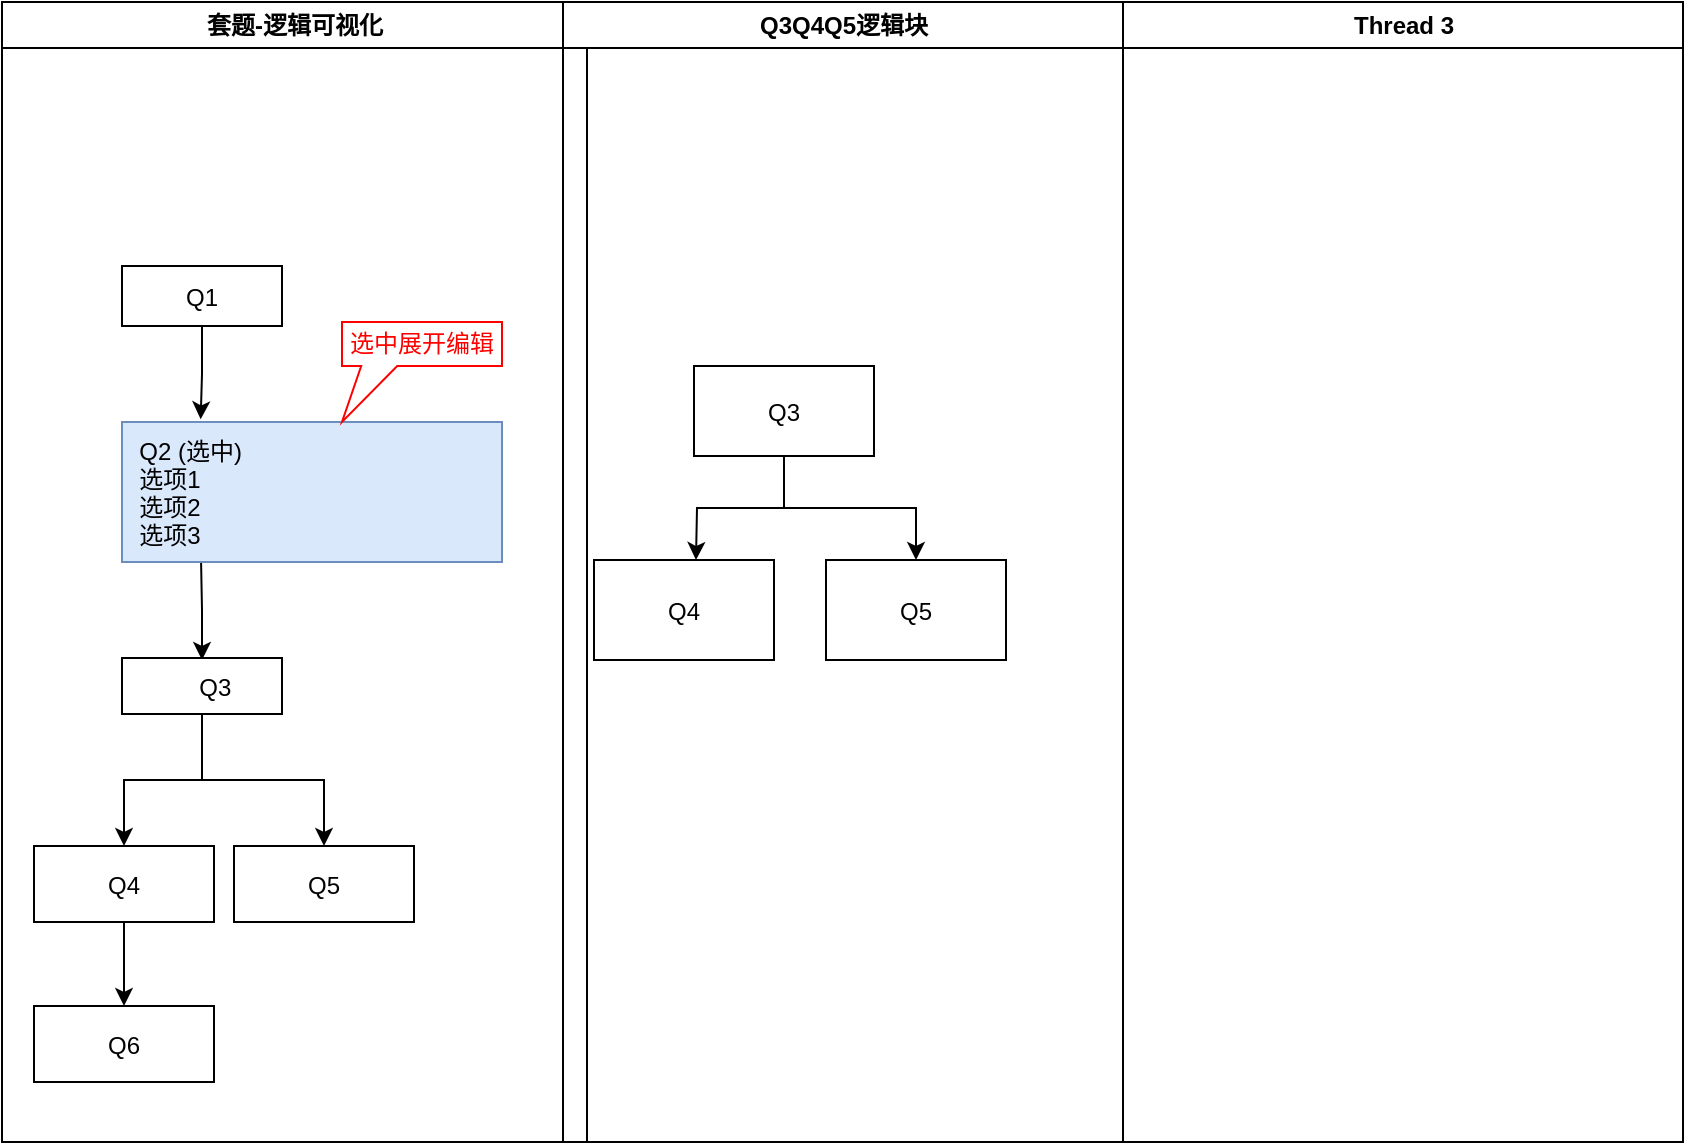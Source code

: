 <mxfile version="24.4.6" type="github">
  <diagram name="Page-1" id="e7e014a7-5840-1c2e-5031-d8a46d1fe8dd">
    <mxGraphModel dx="1068" dy="653" grid="1" gridSize="10" guides="1" tooltips="1" connect="1" arrows="1" fold="1" page="1" pageScale="1" pageWidth="1169" pageHeight="826" background="none" math="0" shadow="0">
      <root>
        <mxCell id="0" />
        <mxCell id="1" parent="0" />
        <mxCell id="2" value="套题-逻辑可视化" style="swimlane;whiteSpace=wrap" parent="1" vertex="1">
          <mxGeometry x="164" y="128" width="292.5" height="570" as="geometry">
            <mxRectangle x="164" y="128" width="130" height="30" as="alternateBounds" />
          </mxGeometry>
        </mxCell>
        <mxCell id="7" value="Q1" style="" parent="2" vertex="1">
          <mxGeometry x="60" y="132" width="80" height="30" as="geometry" />
        </mxCell>
        <mxCell id="MSC8bMfVmx7t9PHExw0h-65" style="edgeStyle=orthogonalEdgeStyle;rounded=0;orthogonalLoop=1;jettySize=auto;html=1;exitX=0.25;exitY=1;exitDx=0;exitDy=0;entryX=0.6;entryY=-0.036;entryDx=0;entryDy=0;entryPerimeter=0;" edge="1" parent="2">
          <mxGeometry relative="1" as="geometry">
            <mxPoint x="100" y="328.992" as="targetPoint" />
            <mxPoint x="99.5" y="278" as="sourcePoint" />
          </mxGeometry>
        </mxCell>
        <mxCell id="8" value="    &#xa;  Q2 (选中)&#xa;  选项1&#xa;  选项2&#xa;  选项3&#xa;" style="align=left;fillColor=#dae8fc;strokeColor=#6c8ebf;" parent="2" vertex="1">
          <mxGeometry x="60" y="210" width="190" height="70" as="geometry" />
        </mxCell>
        <mxCell id="MSC8bMfVmx7t9PHExw0h-67" value="" style="edgeStyle=orthogonalEdgeStyle;rounded=0;orthogonalLoop=1;jettySize=auto;html=1;" edge="1" parent="2" source="MSC8bMfVmx7t9PHExw0h-47" target="MSC8bMfVmx7t9PHExw0h-66">
          <mxGeometry relative="1" as="geometry" />
        </mxCell>
        <mxCell id="MSC8bMfVmx7t9PHExw0h-47" value="Q4" style="" vertex="1" parent="2">
          <mxGeometry x="16" y="422" width="90" height="38" as="geometry" />
        </mxCell>
        <mxCell id="MSC8bMfVmx7t9PHExw0h-51" value="Q5" style="" vertex="1" parent="2">
          <mxGeometry x="116" y="422" width="90" height="38" as="geometry" />
        </mxCell>
        <mxCell id="MSC8bMfVmx7t9PHExw0h-60" style="edgeStyle=orthogonalEdgeStyle;rounded=0;orthogonalLoop=1;jettySize=auto;html=1;entryX=0.207;entryY=-0.019;entryDx=0;entryDy=0;entryPerimeter=0;" edge="1" parent="2" source="7" target="8">
          <mxGeometry relative="1" as="geometry" />
        </mxCell>
        <mxCell id="MSC8bMfVmx7t9PHExw0h-63" style="edgeStyle=orthogonalEdgeStyle;rounded=0;orthogonalLoop=1;jettySize=auto;html=1;entryX=0.5;entryY=0;entryDx=0;entryDy=0;" edge="1" parent="2" source="MSC8bMfVmx7t9PHExw0h-62" target="MSC8bMfVmx7t9PHExw0h-47">
          <mxGeometry relative="1" as="geometry" />
        </mxCell>
        <mxCell id="MSC8bMfVmx7t9PHExw0h-64" style="edgeStyle=orthogonalEdgeStyle;rounded=0;orthogonalLoop=1;jettySize=auto;html=1;entryX=0.5;entryY=0;entryDx=0;entryDy=0;" edge="1" parent="2" source="MSC8bMfVmx7t9PHExw0h-62" target="MSC8bMfVmx7t9PHExw0h-51">
          <mxGeometry relative="1" as="geometry" />
        </mxCell>
        <mxCell id="MSC8bMfVmx7t9PHExw0h-62" value="    Q3" style="" vertex="1" parent="2">
          <mxGeometry x="60" y="328" width="80" height="28" as="geometry" />
        </mxCell>
        <mxCell id="MSC8bMfVmx7t9PHExw0h-66" value="Q6" style="" vertex="1" parent="2">
          <mxGeometry x="16" y="502" width="90" height="38" as="geometry" />
        </mxCell>
        <mxCell id="MSC8bMfVmx7t9PHExw0h-68" value="&lt;font style=&quot;font-size: 12px;&quot; color=&quot;#ff0000&quot;&gt;选中展开编辑&lt;/font&gt;" style="shape=callout;whiteSpace=wrap;html=1;perimeter=calloutPerimeter;position2=0;size=28;position=0.12;strokeColor=#FF0000;base=18;" vertex="1" parent="2">
          <mxGeometry x="170" y="160" width="80" height="50" as="geometry" />
        </mxCell>
        <mxCell id="3" value="Q3Q4Q5逻辑块" style="swimlane;whiteSpace=wrap" parent="1" vertex="1">
          <mxGeometry x="444.5" y="128" width="280" height="570" as="geometry">
            <mxRectangle x="444.5" y="128" width="120" height="30" as="alternateBounds" />
          </mxGeometry>
        </mxCell>
        <mxCell id="MSC8bMfVmx7t9PHExw0h-54" style="edgeStyle=orthogonalEdgeStyle;rounded=0;orthogonalLoop=1;jettySize=auto;html=1;entryX=0.5;entryY=0;entryDx=0;entryDy=0;" edge="1" parent="3" source="MSC8bMfVmx7t9PHExw0h-56">
          <mxGeometry relative="1" as="geometry">
            <mxPoint x="66.5" y="279" as="targetPoint" />
          </mxGeometry>
        </mxCell>
        <mxCell id="MSC8bMfVmx7t9PHExw0h-55" style="edgeStyle=orthogonalEdgeStyle;rounded=0;orthogonalLoop=1;jettySize=auto;html=1;entryX=0.5;entryY=0;entryDx=0;entryDy=0;" edge="1" parent="3" source="MSC8bMfVmx7t9PHExw0h-56" target="MSC8bMfVmx7t9PHExw0h-57">
          <mxGeometry relative="1" as="geometry" />
        </mxCell>
        <mxCell id="MSC8bMfVmx7t9PHExw0h-56" value="Q3" style="" vertex="1" parent="3">
          <mxGeometry x="65.5" y="182" width="90" height="45" as="geometry" />
        </mxCell>
        <mxCell id="MSC8bMfVmx7t9PHExw0h-57" value="Q5" style="" vertex="1" parent="3">
          <mxGeometry x="131.5" y="279" width="90" height="50" as="geometry" />
        </mxCell>
        <mxCell id="MSC8bMfVmx7t9PHExw0h-58" value="Q4" style="" vertex="1" parent="3">
          <mxGeometry x="15.5" y="279" width="90" height="50" as="geometry" />
        </mxCell>
        <mxCell id="4" value="Thread 3" style="swimlane;whiteSpace=wrap" parent="1" vertex="1">
          <mxGeometry x="724.5" y="128" width="280" height="570" as="geometry" />
        </mxCell>
      </root>
    </mxGraphModel>
  </diagram>
</mxfile>
